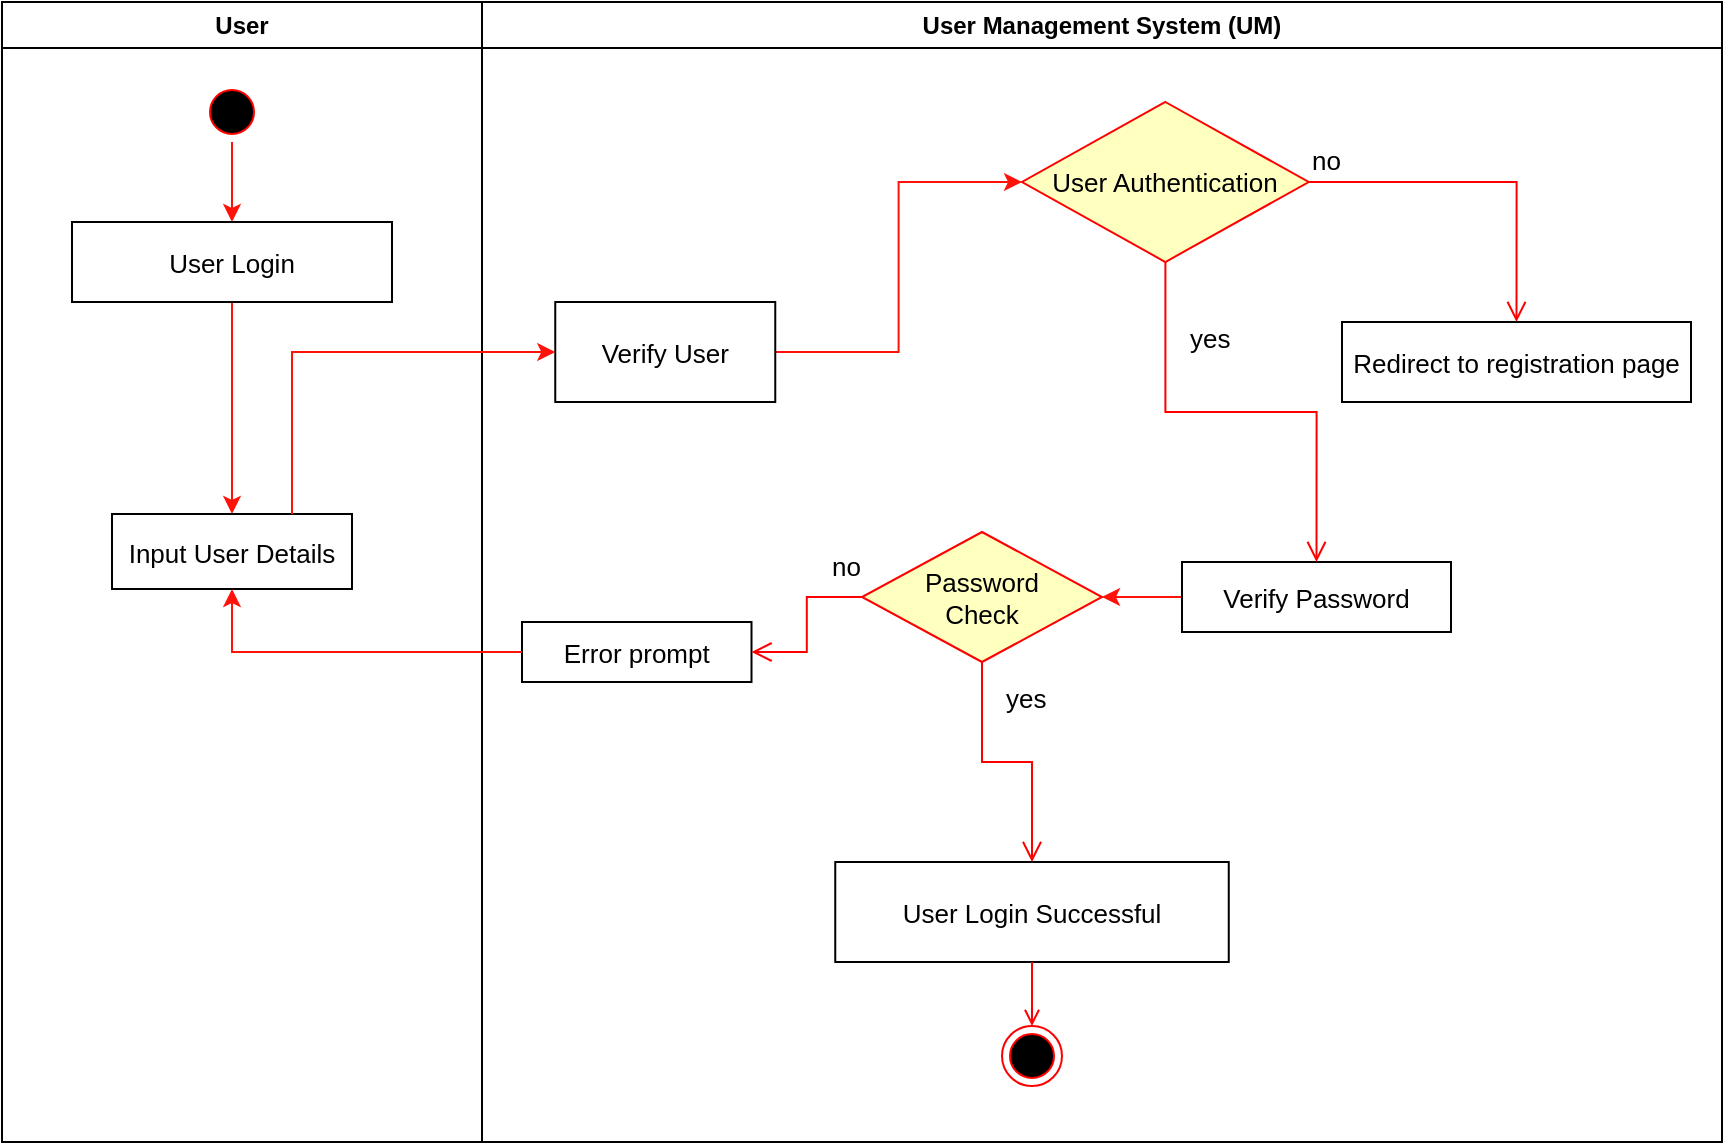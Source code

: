 <mxfile version="16.4.5" type="device"><diagram name="Page-1" id="e7e014a7-5840-1c2e-5031-d8a46d1fe8dd"><mxGraphModel dx="920" dy="1596" grid="1" gridSize="10" guides="1" tooltips="1" connect="1" arrows="1" fold="1" page="1" pageScale="1" pageWidth="1169" pageHeight="826" background="none" math="0" shadow="0"><root><mxCell id="0"/><mxCell id="1" parent="0"/><mxCell id="H56DjRgZrJUE_D1QJYxQ-41" value="User" style="swimlane;whiteSpace=wrap" vertex="1" parent="1"><mxGeometry x="160" y="120" width="240" height="570" as="geometry"/></mxCell><mxCell id="H56DjRgZrJUE_D1QJYxQ-71" style="edgeStyle=orthogonalEdgeStyle;rounded=0;orthogonalLoop=1;jettySize=auto;html=1;entryX=0.5;entryY=0;entryDx=0;entryDy=0;fontSize=13;strokeColor=#FF120A;" edge="1" parent="H56DjRgZrJUE_D1QJYxQ-41" source="H56DjRgZrJUE_D1QJYxQ-43" target="H56DjRgZrJUE_D1QJYxQ-45"><mxGeometry relative="1" as="geometry"/></mxCell><mxCell id="H56DjRgZrJUE_D1QJYxQ-43" value="" style="ellipse;shape=startState;fillColor=#000000;strokeColor=#ff0000;" vertex="1" parent="H56DjRgZrJUE_D1QJYxQ-41"><mxGeometry x="100" y="40" width="30" height="30" as="geometry"/></mxCell><mxCell id="H56DjRgZrJUE_D1QJYxQ-72" style="edgeStyle=orthogonalEdgeStyle;rounded=0;orthogonalLoop=1;jettySize=auto;html=1;entryX=0.5;entryY=0;entryDx=0;entryDy=0;fontSize=13;strokeColor=#FF120A;" edge="1" parent="H56DjRgZrJUE_D1QJYxQ-41" source="H56DjRgZrJUE_D1QJYxQ-45" target="H56DjRgZrJUE_D1QJYxQ-46"><mxGeometry relative="1" as="geometry"/></mxCell><mxCell id="H56DjRgZrJUE_D1QJYxQ-45" value="User Login" style="fontSize=13;fontStyle=0" vertex="1" parent="H56DjRgZrJUE_D1QJYxQ-41"><mxGeometry x="35" y="110" width="160" height="40" as="geometry"/></mxCell><mxCell id="H56DjRgZrJUE_D1QJYxQ-46" value="Input User Details" style="fontSize=13;" vertex="1" parent="H56DjRgZrJUE_D1QJYxQ-41"><mxGeometry x="55" y="256" width="120" height="37.5" as="geometry"/></mxCell><mxCell id="H56DjRgZrJUE_D1QJYxQ-47" value="User Management System (UM)" style="swimlane;whiteSpace=wrap" vertex="1" parent="1"><mxGeometry x="400" y="120" width="620" height="570" as="geometry"/></mxCell><mxCell id="H56DjRgZrJUE_D1QJYxQ-73" style="edgeStyle=orthogonalEdgeStyle;rounded=0;orthogonalLoop=1;jettySize=auto;html=1;exitX=1;exitY=0.5;exitDx=0;exitDy=0;entryX=0;entryY=0.5;entryDx=0;entryDy=0;fontSize=13;strokeColor=#FF120A;" edge="1" parent="H56DjRgZrJUE_D1QJYxQ-47" source="H56DjRgZrJUE_D1QJYxQ-49" target="H56DjRgZrJUE_D1QJYxQ-61"><mxGeometry relative="1" as="geometry"/></mxCell><mxCell id="H56DjRgZrJUE_D1QJYxQ-49" value="Verify User" style="fontSize=13;" vertex="1" parent="H56DjRgZrJUE_D1QJYxQ-47"><mxGeometry x="36.63" y="150" width="110" height="50" as="geometry"/></mxCell><mxCell id="H56DjRgZrJUE_D1QJYxQ-69" style="edgeStyle=orthogonalEdgeStyle;rounded=0;orthogonalLoop=1;jettySize=auto;html=1;entryX=1;entryY=0.5;entryDx=0;entryDy=0;fontSize=13;strokeColor=#FF120A;" edge="1" parent="H56DjRgZrJUE_D1QJYxQ-47" source="H56DjRgZrJUE_D1QJYxQ-51" target="H56DjRgZrJUE_D1QJYxQ-65"><mxGeometry relative="1" as="geometry"/></mxCell><mxCell id="H56DjRgZrJUE_D1QJYxQ-51" value="Verify Password" style="fontSize=13;" vertex="1" parent="H56DjRgZrJUE_D1QJYxQ-47"><mxGeometry x="350" y="280" width="134.5" height="35" as="geometry"/></mxCell><mxCell id="H56DjRgZrJUE_D1QJYxQ-54" value="User Login Successful" style="fontSize=13;" vertex="1" parent="H56DjRgZrJUE_D1QJYxQ-47"><mxGeometry x="176.63" y="430" width="196.75" height="50" as="geometry"/></mxCell><mxCell id="H56DjRgZrJUE_D1QJYxQ-55" value="" style="ellipse;shape=endState;fillColor=#000000;strokeColor=#ff0000" vertex="1" parent="H56DjRgZrJUE_D1QJYxQ-47"><mxGeometry x="260" y="512" width="30" height="30" as="geometry"/></mxCell><mxCell id="H56DjRgZrJUE_D1QJYxQ-56" value="" style="endArrow=open;strokeColor=#FF0000;endFill=1;rounded=0" edge="1" parent="H56DjRgZrJUE_D1QJYxQ-47" source="H56DjRgZrJUE_D1QJYxQ-54" target="H56DjRgZrJUE_D1QJYxQ-55"><mxGeometry relative="1" as="geometry"/></mxCell><mxCell id="H56DjRgZrJUE_D1QJYxQ-61" value="User Authentication" style="rhombus;whiteSpace=wrap;html=1;fillColor=#ffffc0;strokeColor=#ff0000;fontSize=13;" vertex="1" parent="H56DjRgZrJUE_D1QJYxQ-47"><mxGeometry x="270" y="50" width="143.37" height="80" as="geometry"/></mxCell><mxCell id="H56DjRgZrJUE_D1QJYxQ-62" value="no" style="edgeStyle=orthogonalEdgeStyle;html=1;align=left;verticalAlign=bottom;endArrow=open;endSize=8;strokeColor=#ff0000;rounded=0;fontSize=13;entryX=0.5;entryY=0;entryDx=0;entryDy=0;" edge="1" source="H56DjRgZrJUE_D1QJYxQ-61" parent="H56DjRgZrJUE_D1QJYxQ-47" target="H56DjRgZrJUE_D1QJYxQ-74"><mxGeometry x="-1" relative="1" as="geometry"><mxPoint x="370" y="120" as="targetPoint"/></mxGeometry></mxCell><mxCell id="H56DjRgZrJUE_D1QJYxQ-63" value="yes" style="edgeStyle=orthogonalEdgeStyle;html=1;align=left;verticalAlign=top;endArrow=open;endSize=8;strokeColor=#ff0000;rounded=0;fontSize=13;entryX=0.5;entryY=0;entryDx=0;entryDy=0;" edge="1" source="H56DjRgZrJUE_D1QJYxQ-61" parent="H56DjRgZrJUE_D1QJYxQ-47" target="H56DjRgZrJUE_D1QJYxQ-51"><mxGeometry x="-0.781" y="10" relative="1" as="geometry"><mxPoint x="216.63" y="180" as="targetPoint"/><mxPoint as="offset"/></mxGeometry></mxCell><mxCell id="H56DjRgZrJUE_D1QJYxQ-65" value="Password&lt;br&gt;Check" style="rhombus;whiteSpace=wrap;html=1;fillColor=#ffffc0;strokeColor=#ff0000;fontSize=13;" vertex="1" parent="H56DjRgZrJUE_D1QJYxQ-47"><mxGeometry x="190" y="265" width="120" height="65" as="geometry"/></mxCell><mxCell id="H56DjRgZrJUE_D1QJYxQ-74" value="Redirect to registration page" style="fontSize=13;" vertex="1" parent="H56DjRgZrJUE_D1QJYxQ-47"><mxGeometry x="430" y="160" width="174.5" height="40" as="geometry"/></mxCell><mxCell id="H56DjRgZrJUE_D1QJYxQ-67" value="yes" style="edgeStyle=orthogonalEdgeStyle;html=1;align=left;verticalAlign=top;endArrow=open;endSize=8;strokeColor=#ff0000;rounded=0;fontSize=13;" edge="1" source="H56DjRgZrJUE_D1QJYxQ-65" parent="H56DjRgZrJUE_D1QJYxQ-47" target="H56DjRgZrJUE_D1QJYxQ-54"><mxGeometry x="-0.941" y="10" relative="1" as="geometry"><mxPoint x="-115.789" y="370" as="targetPoint"/><mxPoint as="offset"/></mxGeometry></mxCell><mxCell id="H56DjRgZrJUE_D1QJYxQ-75" value="Error prompt" style="fontSize=13;" vertex="1" parent="H56DjRgZrJUE_D1QJYxQ-47"><mxGeometry x="20" y="310" width="114.75" height="30" as="geometry"/></mxCell><mxCell id="H56DjRgZrJUE_D1QJYxQ-66" value="no" style="edgeStyle=orthogonalEdgeStyle;html=1;align=left;verticalAlign=bottom;endArrow=open;endSize=8;strokeColor=#ff0000;rounded=0;fontSize=13;entryX=1;entryY=0.5;entryDx=0;entryDy=0;" edge="1" source="H56DjRgZrJUE_D1QJYxQ-65" parent="H56DjRgZrJUE_D1QJYxQ-47" target="H56DjRgZrJUE_D1QJYxQ-75"><mxGeometry x="-0.58" y="-5" relative="1" as="geometry"><mxPoint x="183" y="400" as="targetPoint"/><mxPoint as="offset"/></mxGeometry></mxCell><mxCell id="H56DjRgZrJUE_D1QJYxQ-70" style="edgeStyle=orthogonalEdgeStyle;rounded=0;orthogonalLoop=1;jettySize=auto;html=1;exitX=0.75;exitY=0;exitDx=0;exitDy=0;entryX=0;entryY=0.5;entryDx=0;entryDy=0;fontSize=13;strokeColor=#FF120A;" edge="1" parent="1" source="H56DjRgZrJUE_D1QJYxQ-46" target="H56DjRgZrJUE_D1QJYxQ-49"><mxGeometry relative="1" as="geometry"/></mxCell><mxCell id="H56DjRgZrJUE_D1QJYxQ-77" style="edgeStyle=orthogonalEdgeStyle;rounded=0;orthogonalLoop=1;jettySize=auto;html=1;entryX=0.5;entryY=1;entryDx=0;entryDy=0;fontSize=13;strokeColor=#FF120A;" edge="1" parent="1" source="H56DjRgZrJUE_D1QJYxQ-75" target="H56DjRgZrJUE_D1QJYxQ-46"><mxGeometry relative="1" as="geometry"/></mxCell></root></mxGraphModel></diagram></mxfile>
